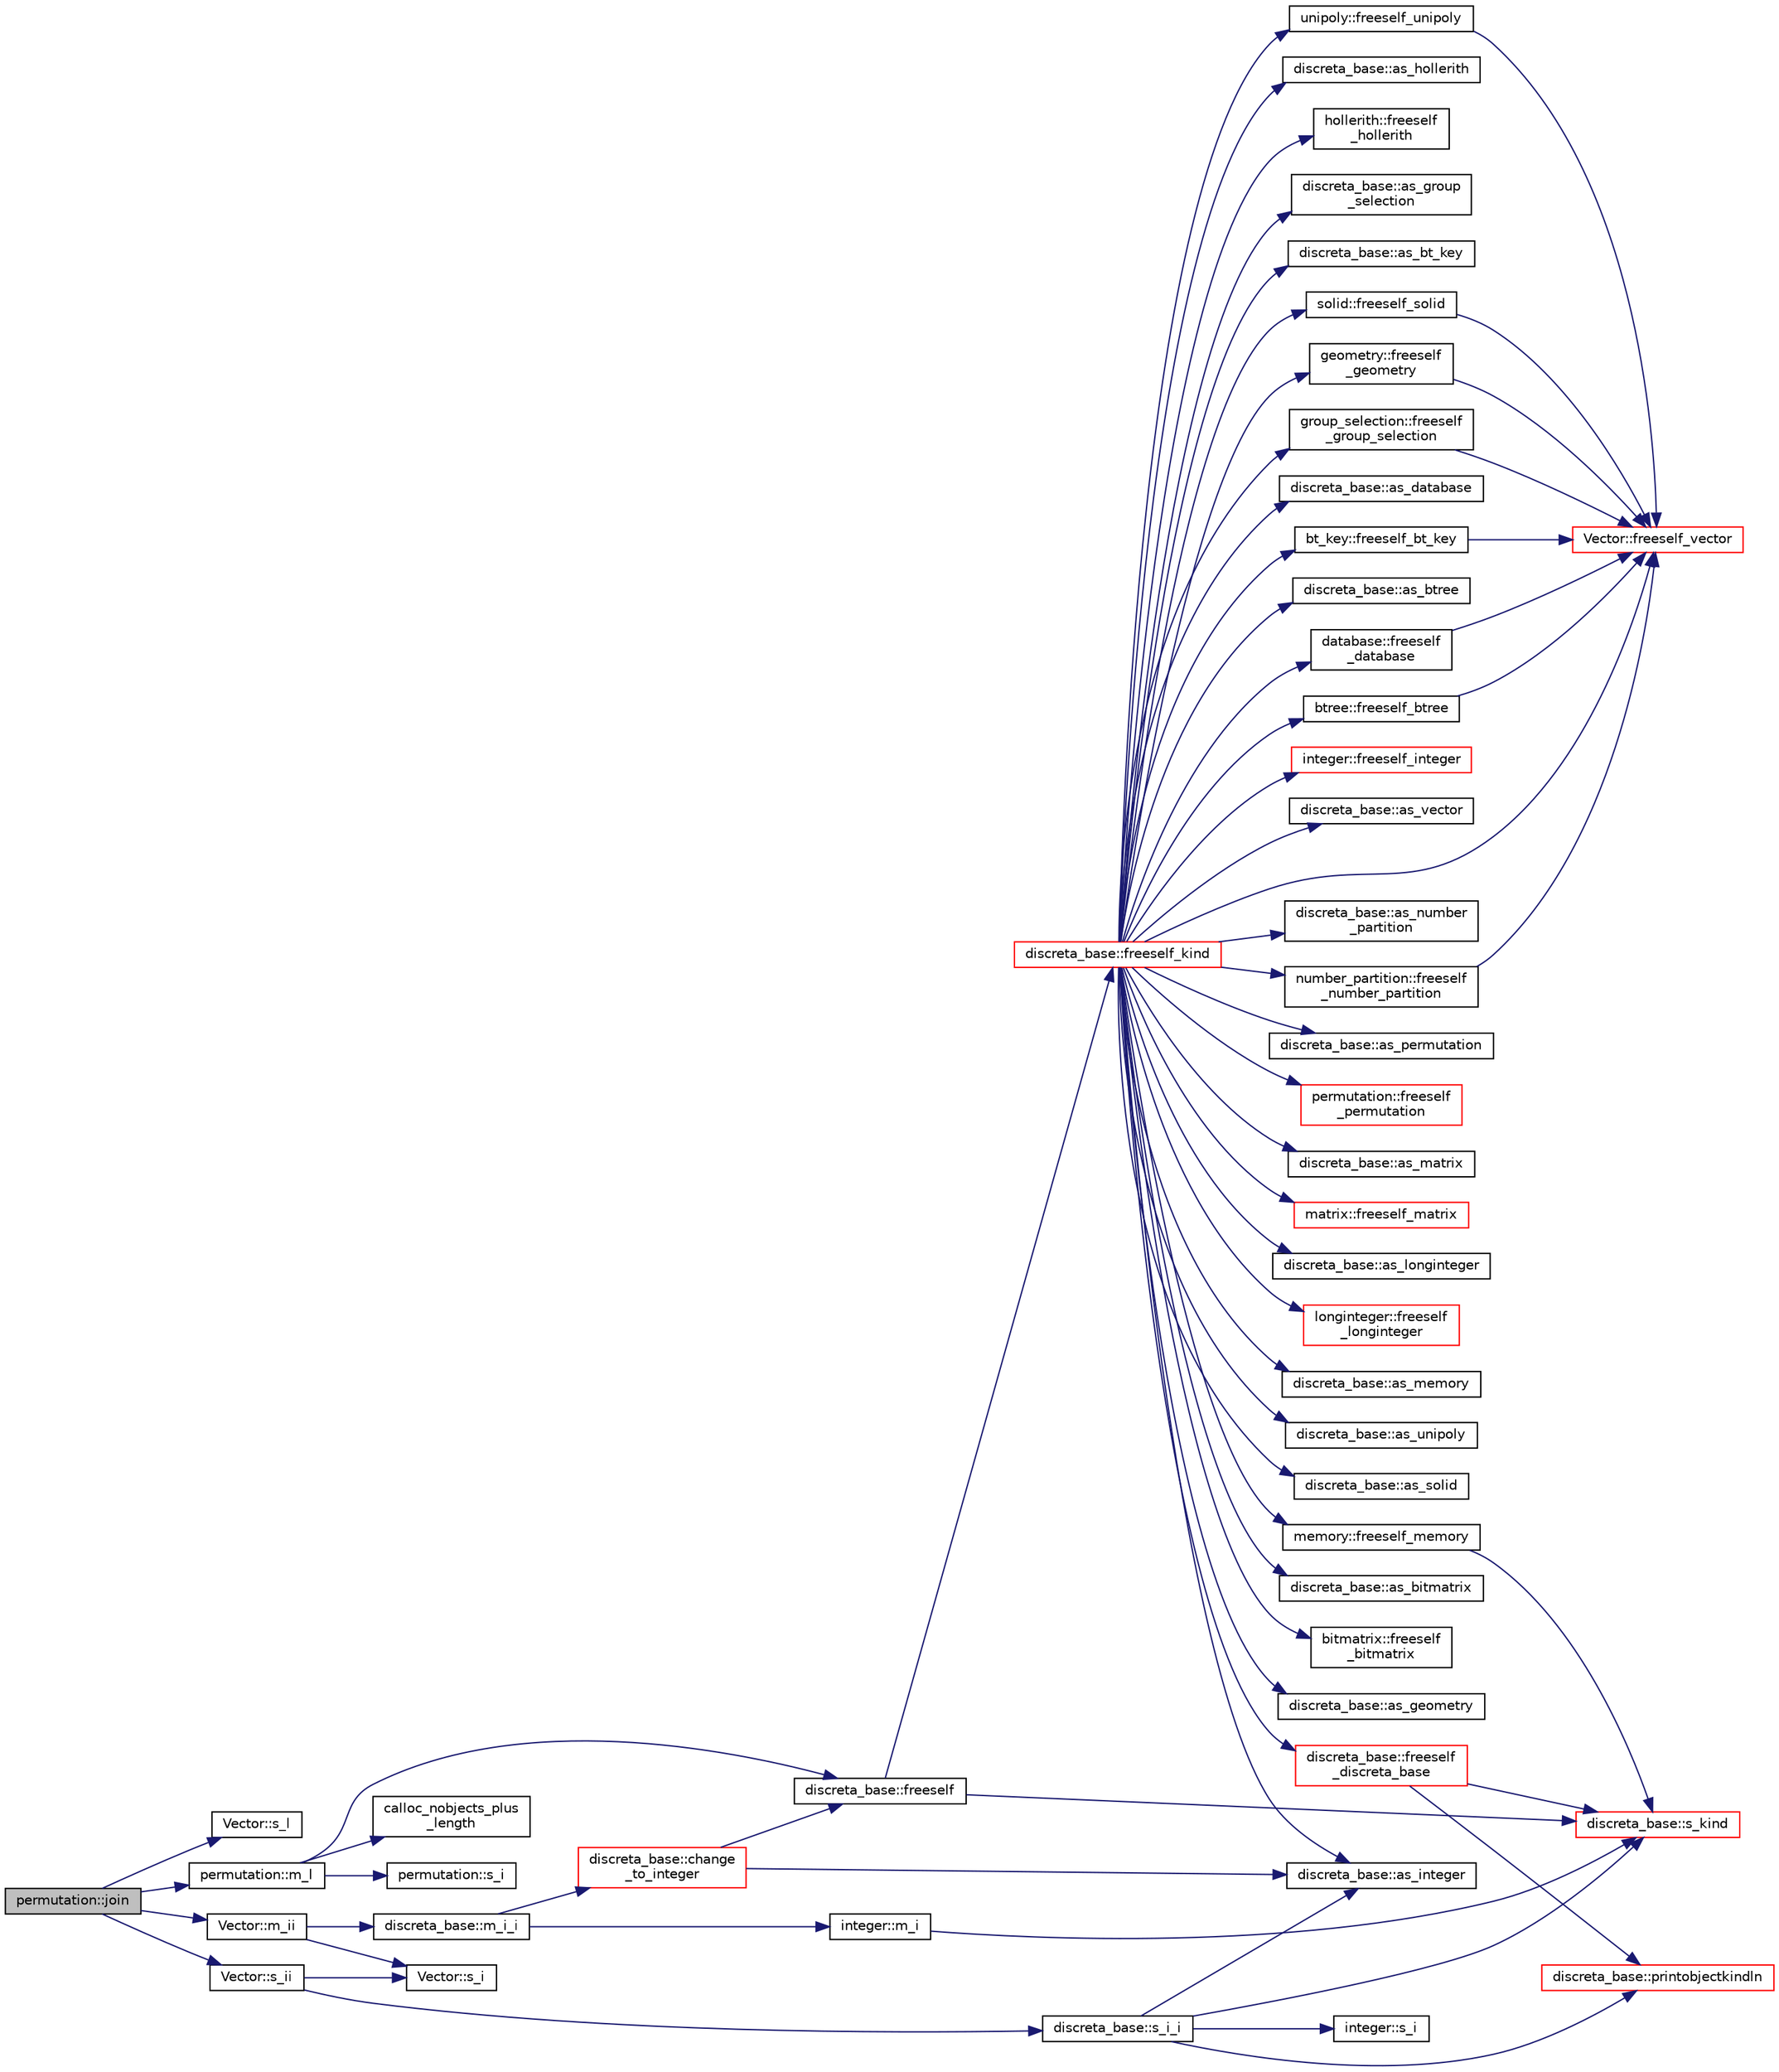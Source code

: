 digraph "permutation::join"
{
  edge [fontname="Helvetica",fontsize="10",labelfontname="Helvetica",labelfontsize="10"];
  node [fontname="Helvetica",fontsize="10",shape=record];
  rankdir="LR";
  Node1531 [label="permutation::join",height=0.2,width=0.4,color="black", fillcolor="grey75", style="filled", fontcolor="black"];
  Node1531 -> Node1532 [color="midnightblue",fontsize="10",style="solid",fontname="Helvetica"];
  Node1532 [label="Vector::s_l",height=0.2,width=0.4,color="black", fillcolor="white", style="filled",URL="$d5/db2/class_vector.html#ad2dc082288f858d22a528832289e0704"];
  Node1531 -> Node1533 [color="midnightblue",fontsize="10",style="solid",fontname="Helvetica"];
  Node1533 [label="permutation::m_l",height=0.2,width=0.4,color="black", fillcolor="white", style="filled",URL="$d0/d08/classpermutation.html#a9cf73421f89b2c24cf2d08f002752030"];
  Node1533 -> Node1534 [color="midnightblue",fontsize="10",style="solid",fontname="Helvetica"];
  Node1534 [label="discreta_base::freeself",height=0.2,width=0.4,color="black", fillcolor="white", style="filled",URL="$d7/d71/classdiscreta__base.html#a9a3c9501a562293b5667c11b9174d6e5"];
  Node1534 -> Node1535 [color="midnightblue",fontsize="10",style="solid",fontname="Helvetica"];
  Node1535 [label="discreta_base::freeself_kind",height=0.2,width=0.4,color="red", fillcolor="white", style="filled",URL="$d7/d71/classdiscreta__base.html#a63a23ada2165b3838fab719ed458cec8"];
  Node1535 -> Node1536 [color="midnightblue",fontsize="10",style="solid",fontname="Helvetica"];
  Node1536 [label="discreta_base::freeself\l_discreta_base",height=0.2,width=0.4,color="red", fillcolor="white", style="filled",URL="$d7/d71/classdiscreta__base.html#a8b1ec2cee4566034441e066dc2c027db"];
  Node1536 -> Node1537 [color="midnightblue",fontsize="10",style="solid",fontname="Helvetica"];
  Node1537 [label="discreta_base::s_kind",height=0.2,width=0.4,color="red", fillcolor="white", style="filled",URL="$d7/d71/classdiscreta__base.html#a8a830025c74adbbc3362418a7c2ba157"];
  Node1536 -> Node1540 [color="midnightblue",fontsize="10",style="solid",fontname="Helvetica"];
  Node1540 [label="discreta_base::printobjectkindln",height=0.2,width=0.4,color="red", fillcolor="white", style="filled",URL="$d7/d71/classdiscreta__base.html#a677ccc8f392ebedde05e453f8cf59559"];
  Node1535 -> Node1543 [color="midnightblue",fontsize="10",style="solid",fontname="Helvetica"];
  Node1543 [label="discreta_base::as_integer",height=0.2,width=0.4,color="black", fillcolor="white", style="filled",URL="$d7/d71/classdiscreta__base.html#a00d7691eaf874fd283d942692fe8dd26"];
  Node1535 -> Node1544 [color="midnightblue",fontsize="10",style="solid",fontname="Helvetica"];
  Node1544 [label="integer::freeself_integer",height=0.2,width=0.4,color="red", fillcolor="white", style="filled",URL="$d0/de5/classinteger.html#a02eb557612c9db1820dd75a77151edc0"];
  Node1535 -> Node1545 [color="midnightblue",fontsize="10",style="solid",fontname="Helvetica"];
  Node1545 [label="discreta_base::as_vector",height=0.2,width=0.4,color="black", fillcolor="white", style="filled",URL="$d7/d71/classdiscreta__base.html#a7bdd6cae39c380b128ee9e17e42cf020"];
  Node1535 -> Node1546 [color="midnightblue",fontsize="10",style="solid",fontname="Helvetica"];
  Node1546 [label="Vector::freeself_vector",height=0.2,width=0.4,color="red", fillcolor="white", style="filled",URL="$d5/db2/class_vector.html#ad55c58937ca8fb342247a2c0fb572d20"];
  Node1535 -> Node1548 [color="midnightblue",fontsize="10",style="solid",fontname="Helvetica"];
  Node1548 [label="discreta_base::as_number\l_partition",height=0.2,width=0.4,color="black", fillcolor="white", style="filled",URL="$d7/d71/classdiscreta__base.html#a307aa09de0e925d46697707968ffab00"];
  Node1535 -> Node1549 [color="midnightblue",fontsize="10",style="solid",fontname="Helvetica"];
  Node1549 [label="number_partition::freeself\l_number_partition",height=0.2,width=0.4,color="black", fillcolor="white", style="filled",URL="$df/d50/classnumber__partition.html#aa74111c1c8cd218b654e7b7c1ca42eb5"];
  Node1549 -> Node1546 [color="midnightblue",fontsize="10",style="solid",fontname="Helvetica"];
  Node1535 -> Node1550 [color="midnightblue",fontsize="10",style="solid",fontname="Helvetica"];
  Node1550 [label="discreta_base::as_permutation",height=0.2,width=0.4,color="black", fillcolor="white", style="filled",URL="$d7/d71/classdiscreta__base.html#aa4e72f36a82984239b12ae831e131098"];
  Node1535 -> Node1551 [color="midnightblue",fontsize="10",style="solid",fontname="Helvetica"];
  Node1551 [label="permutation::freeself\l_permutation",height=0.2,width=0.4,color="red", fillcolor="white", style="filled",URL="$d0/d08/classpermutation.html#a1f86343fa765d71c976d79e5ce372c12"];
  Node1535 -> Node1552 [color="midnightblue",fontsize="10",style="solid",fontname="Helvetica"];
  Node1552 [label="discreta_base::as_matrix",height=0.2,width=0.4,color="black", fillcolor="white", style="filled",URL="$d7/d71/classdiscreta__base.html#ae4d7f56d917a4707b838fbffde6467ff"];
  Node1535 -> Node1553 [color="midnightblue",fontsize="10",style="solid",fontname="Helvetica"];
  Node1553 [label="matrix::freeself_matrix",height=0.2,width=0.4,color="red", fillcolor="white", style="filled",URL="$d1/d8d/classmatrix.html#ab47d61820499f35c15bf82fb6a3b9bd1"];
  Node1535 -> Node1555 [color="midnightblue",fontsize="10",style="solid",fontname="Helvetica"];
  Node1555 [label="discreta_base::as_longinteger",height=0.2,width=0.4,color="black", fillcolor="white", style="filled",URL="$d7/d71/classdiscreta__base.html#a20a094639eb711b10c8694c51937f7cd"];
  Node1535 -> Node1556 [color="midnightblue",fontsize="10",style="solid",fontname="Helvetica"];
  Node1556 [label="longinteger::freeself\l_longinteger",height=0.2,width=0.4,color="red", fillcolor="white", style="filled",URL="$d3/d71/classlonginteger.html#a82006f4b7c6bf897de0387497e16c219"];
  Node1535 -> Node1558 [color="midnightblue",fontsize="10",style="solid",fontname="Helvetica"];
  Node1558 [label="discreta_base::as_memory",height=0.2,width=0.4,color="black", fillcolor="white", style="filled",URL="$d7/d71/classdiscreta__base.html#ad94b2d7dce0cd4fa22db57f6e79c4bd2"];
  Node1535 -> Node1559 [color="midnightblue",fontsize="10",style="solid",fontname="Helvetica"];
  Node1559 [label="memory::freeself_memory",height=0.2,width=0.4,color="black", fillcolor="white", style="filled",URL="$d8/d99/classmemory.html#a19366f9105d79a0e818cc19255d7ef4f"];
  Node1559 -> Node1537 [color="midnightblue",fontsize="10",style="solid",fontname="Helvetica"];
  Node1535 -> Node1560 [color="midnightblue",fontsize="10",style="solid",fontname="Helvetica"];
  Node1560 [label="discreta_base::as_unipoly",height=0.2,width=0.4,color="black", fillcolor="white", style="filled",URL="$d7/d71/classdiscreta__base.html#ad50d8027f039fe5c2478cddb243adc9d"];
  Node1535 -> Node1561 [color="midnightblue",fontsize="10",style="solid",fontname="Helvetica"];
  Node1561 [label="unipoly::freeself_unipoly",height=0.2,width=0.4,color="black", fillcolor="white", style="filled",URL="$d1/d89/classunipoly.html#aad315db6c6adb555a0c63877aab7d27e"];
  Node1561 -> Node1546 [color="midnightblue",fontsize="10",style="solid",fontname="Helvetica"];
  Node1535 -> Node1562 [color="midnightblue",fontsize="10",style="solid",fontname="Helvetica"];
  Node1562 [label="discreta_base::as_solid",height=0.2,width=0.4,color="black", fillcolor="white", style="filled",URL="$d7/d71/classdiscreta__base.html#a1fc5f2b85ec97ab0a69dd64903c970a5"];
  Node1535 -> Node1563 [color="midnightblue",fontsize="10",style="solid",fontname="Helvetica"];
  Node1563 [label="solid::freeself_solid",height=0.2,width=0.4,color="black", fillcolor="white", style="filled",URL="$d8/def/classsolid.html#a84c2f0abd7b24b1cf2ccefa9c99567fe"];
  Node1563 -> Node1546 [color="midnightblue",fontsize="10",style="solid",fontname="Helvetica"];
  Node1535 -> Node1564 [color="midnightblue",fontsize="10",style="solid",fontname="Helvetica"];
  Node1564 [label="discreta_base::as_bitmatrix",height=0.2,width=0.4,color="black", fillcolor="white", style="filled",URL="$d7/d71/classdiscreta__base.html#a071ad54ea8ef6c9d1d15f532e5a76df6"];
  Node1535 -> Node1565 [color="midnightblue",fontsize="10",style="solid",fontname="Helvetica"];
  Node1565 [label="bitmatrix::freeself\l_bitmatrix",height=0.2,width=0.4,color="black", fillcolor="white", style="filled",URL="$de/dc8/classbitmatrix.html#a4b84eed56a244df63819eae6b7ba1eff"];
  Node1535 -> Node1566 [color="midnightblue",fontsize="10",style="solid",fontname="Helvetica"];
  Node1566 [label="discreta_base::as_geometry",height=0.2,width=0.4,color="black", fillcolor="white", style="filled",URL="$d7/d71/classdiscreta__base.html#a38fc7b4cdd830703e9d87354b79bc5c8"];
  Node1535 -> Node1567 [color="midnightblue",fontsize="10",style="solid",fontname="Helvetica"];
  Node1567 [label="geometry::freeself\l_geometry",height=0.2,width=0.4,color="black", fillcolor="white", style="filled",URL="$da/d44/classgeometry.html#a504b1b52d24b4ae00d9fd0b7838b57e6"];
  Node1567 -> Node1546 [color="midnightblue",fontsize="10",style="solid",fontname="Helvetica"];
  Node1535 -> Node1568 [color="midnightblue",fontsize="10",style="solid",fontname="Helvetica"];
  Node1568 [label="discreta_base::as_hollerith",height=0.2,width=0.4,color="black", fillcolor="white", style="filled",URL="$d7/d71/classdiscreta__base.html#a3e66f82711f314710107e2f29e589690"];
  Node1535 -> Node1569 [color="midnightblue",fontsize="10",style="solid",fontname="Helvetica"];
  Node1569 [label="hollerith::freeself\l_hollerith",height=0.2,width=0.4,color="black", fillcolor="white", style="filled",URL="$d8/d99/classhollerith.html#a240d1b30780c9e09323d0b3ad5e2d1f7"];
  Node1535 -> Node1570 [color="midnightblue",fontsize="10",style="solid",fontname="Helvetica"];
  Node1570 [label="discreta_base::as_group\l_selection",height=0.2,width=0.4,color="black", fillcolor="white", style="filled",URL="$d7/d71/classdiscreta__base.html#aae1bac4883c567718bef9fb610abbdc8"];
  Node1535 -> Node1571 [color="midnightblue",fontsize="10",style="solid",fontname="Helvetica"];
  Node1571 [label="group_selection::freeself\l_group_selection",height=0.2,width=0.4,color="black", fillcolor="white", style="filled",URL="$d6/db0/classgroup__selection.html#a778b1a466858bf7f90516eeba1795798"];
  Node1571 -> Node1546 [color="midnightblue",fontsize="10",style="solid",fontname="Helvetica"];
  Node1535 -> Node1572 [color="midnightblue",fontsize="10",style="solid",fontname="Helvetica"];
  Node1572 [label="discreta_base::as_bt_key",height=0.2,width=0.4,color="black", fillcolor="white", style="filled",URL="$d7/d71/classdiscreta__base.html#a2734c6e08dca17cf6588bd5064ec1b9f"];
  Node1535 -> Node1573 [color="midnightblue",fontsize="10",style="solid",fontname="Helvetica"];
  Node1573 [label="bt_key::freeself_bt_key",height=0.2,width=0.4,color="black", fillcolor="white", style="filled",URL="$d1/de5/classbt__key.html#aad1f5a9b943d3ae072f1d09a9bb126c6"];
  Node1573 -> Node1546 [color="midnightblue",fontsize="10",style="solid",fontname="Helvetica"];
  Node1535 -> Node1574 [color="midnightblue",fontsize="10",style="solid",fontname="Helvetica"];
  Node1574 [label="discreta_base::as_database",height=0.2,width=0.4,color="black", fillcolor="white", style="filled",URL="$d7/d71/classdiscreta__base.html#ab055d39d58210a2b03ba3d33703b09a9"];
  Node1535 -> Node1575 [color="midnightblue",fontsize="10",style="solid",fontname="Helvetica"];
  Node1575 [label="database::freeself\l_database",height=0.2,width=0.4,color="black", fillcolor="white", style="filled",URL="$db/d72/classdatabase.html#a4dc263211f9b364e4fa733c8cf53e066"];
  Node1575 -> Node1546 [color="midnightblue",fontsize="10",style="solid",fontname="Helvetica"];
  Node1535 -> Node1576 [color="midnightblue",fontsize="10",style="solid",fontname="Helvetica"];
  Node1576 [label="discreta_base::as_btree",height=0.2,width=0.4,color="black", fillcolor="white", style="filled",URL="$d7/d71/classdiscreta__base.html#a78e76674cef2ec113c17989c11288778"];
  Node1535 -> Node1577 [color="midnightblue",fontsize="10",style="solid",fontname="Helvetica"];
  Node1577 [label="btree::freeself_btree",height=0.2,width=0.4,color="black", fillcolor="white", style="filled",URL="$dd/db0/classbtree.html#af866a69c5f887781efdcd491d71f2c28"];
  Node1577 -> Node1546 [color="midnightblue",fontsize="10",style="solid",fontname="Helvetica"];
  Node1534 -> Node1537 [color="midnightblue",fontsize="10",style="solid",fontname="Helvetica"];
  Node1533 -> Node1582 [color="midnightblue",fontsize="10",style="solid",fontname="Helvetica"];
  Node1582 [label="calloc_nobjects_plus\l_length",height=0.2,width=0.4,color="black", fillcolor="white", style="filled",URL="$d9/d60/discreta_8h.html#a71599d54c8c17dfa065a363f5cdd0aa4"];
  Node1533 -> Node1583 [color="midnightblue",fontsize="10",style="solid",fontname="Helvetica"];
  Node1583 [label="permutation::s_i",height=0.2,width=0.4,color="black", fillcolor="white", style="filled",URL="$d0/d08/classpermutation.html#ab8c74af5111dbf8808da04214b918873"];
  Node1531 -> Node1584 [color="midnightblue",fontsize="10",style="solid",fontname="Helvetica"];
  Node1584 [label="Vector::s_ii",height=0.2,width=0.4,color="black", fillcolor="white", style="filled",URL="$d5/db2/class_vector.html#a75d4942cc7b9794717b4846c10520db8"];
  Node1584 -> Node1585 [color="midnightblue",fontsize="10",style="solid",fontname="Helvetica"];
  Node1585 [label="Vector::s_i",height=0.2,width=0.4,color="black", fillcolor="white", style="filled",URL="$d5/db2/class_vector.html#a1c4fe1752523df8119f70dd550244871"];
  Node1584 -> Node1586 [color="midnightblue",fontsize="10",style="solid",fontname="Helvetica"];
  Node1586 [label="discreta_base::s_i_i",height=0.2,width=0.4,color="black", fillcolor="white", style="filled",URL="$d7/d71/classdiscreta__base.html#aadb92c01fbe69b3034b0214b33fbc735"];
  Node1586 -> Node1537 [color="midnightblue",fontsize="10",style="solid",fontname="Helvetica"];
  Node1586 -> Node1540 [color="midnightblue",fontsize="10",style="solid",fontname="Helvetica"];
  Node1586 -> Node1543 [color="midnightblue",fontsize="10",style="solid",fontname="Helvetica"];
  Node1586 -> Node1587 [color="midnightblue",fontsize="10",style="solid",fontname="Helvetica"];
  Node1587 [label="integer::s_i",height=0.2,width=0.4,color="black", fillcolor="white", style="filled",URL="$d0/de5/classinteger.html#adf28e9f94d4c844adaa950deeb80b904"];
  Node1531 -> Node1588 [color="midnightblue",fontsize="10",style="solid",fontname="Helvetica"];
  Node1588 [label="Vector::m_ii",height=0.2,width=0.4,color="black", fillcolor="white", style="filled",URL="$d5/db2/class_vector.html#aa6a97eabb43f192a47947f4f6acbb04d"];
  Node1588 -> Node1585 [color="midnightblue",fontsize="10",style="solid",fontname="Helvetica"];
  Node1588 -> Node1589 [color="midnightblue",fontsize="10",style="solid",fontname="Helvetica"];
  Node1589 [label="discreta_base::m_i_i",height=0.2,width=0.4,color="black", fillcolor="white", style="filled",URL="$d7/d71/classdiscreta__base.html#aa231464a9d4bc233f66608021c9ad997"];
  Node1589 -> Node1590 [color="midnightblue",fontsize="10",style="solid",fontname="Helvetica"];
  Node1590 [label="discreta_base::change\l_to_integer",height=0.2,width=0.4,color="red", fillcolor="white", style="filled",URL="$d7/d71/classdiscreta__base.html#a58a5a5bd8f8e6f2dd7b4483b66dc7bb9"];
  Node1590 -> Node1534 [color="midnightblue",fontsize="10",style="solid",fontname="Helvetica"];
  Node1590 -> Node1543 [color="midnightblue",fontsize="10",style="solid",fontname="Helvetica"];
  Node1589 -> Node1613 [color="midnightblue",fontsize="10",style="solid",fontname="Helvetica"];
  Node1613 [label="integer::m_i",height=0.2,width=0.4,color="black", fillcolor="white", style="filled",URL="$d0/de5/classinteger.html#a869091f0a0f35f5354c8c4a70250e8a9"];
  Node1613 -> Node1537 [color="midnightblue",fontsize="10",style="solid",fontname="Helvetica"];
}
